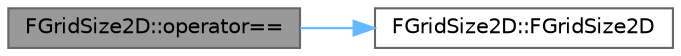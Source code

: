 digraph "FGridSize2D::operator=="
{
 // INTERACTIVE_SVG=YES
 // LATEX_PDF_SIZE
  bgcolor="transparent";
  edge [fontname=Helvetica,fontsize=10,labelfontname=Helvetica,labelfontsize=10];
  node [fontname=Helvetica,fontsize=10,shape=box,height=0.2,width=0.4];
  rankdir="LR";
  Node1 [id="Node000001",label="FGridSize2D::operator==",height=0.2,width=0.4,color="gray40", fillcolor="grey60", style="filled", fontcolor="black",tooltip=" "];
  Node1 -> Node2 [id="edge1_Node000001_Node000002",color="steelblue1",style="solid",tooltip=" "];
  Node2 [id="Node000002",label="FGridSize2D::FGridSize2D",height=0.2,width=0.4,color="grey40", fillcolor="white", style="filled",URL="$d3/d23/structFGridSize2D.html#a13691ae279c9a84b18bb4d54242246eb",tooltip=" "];
}
